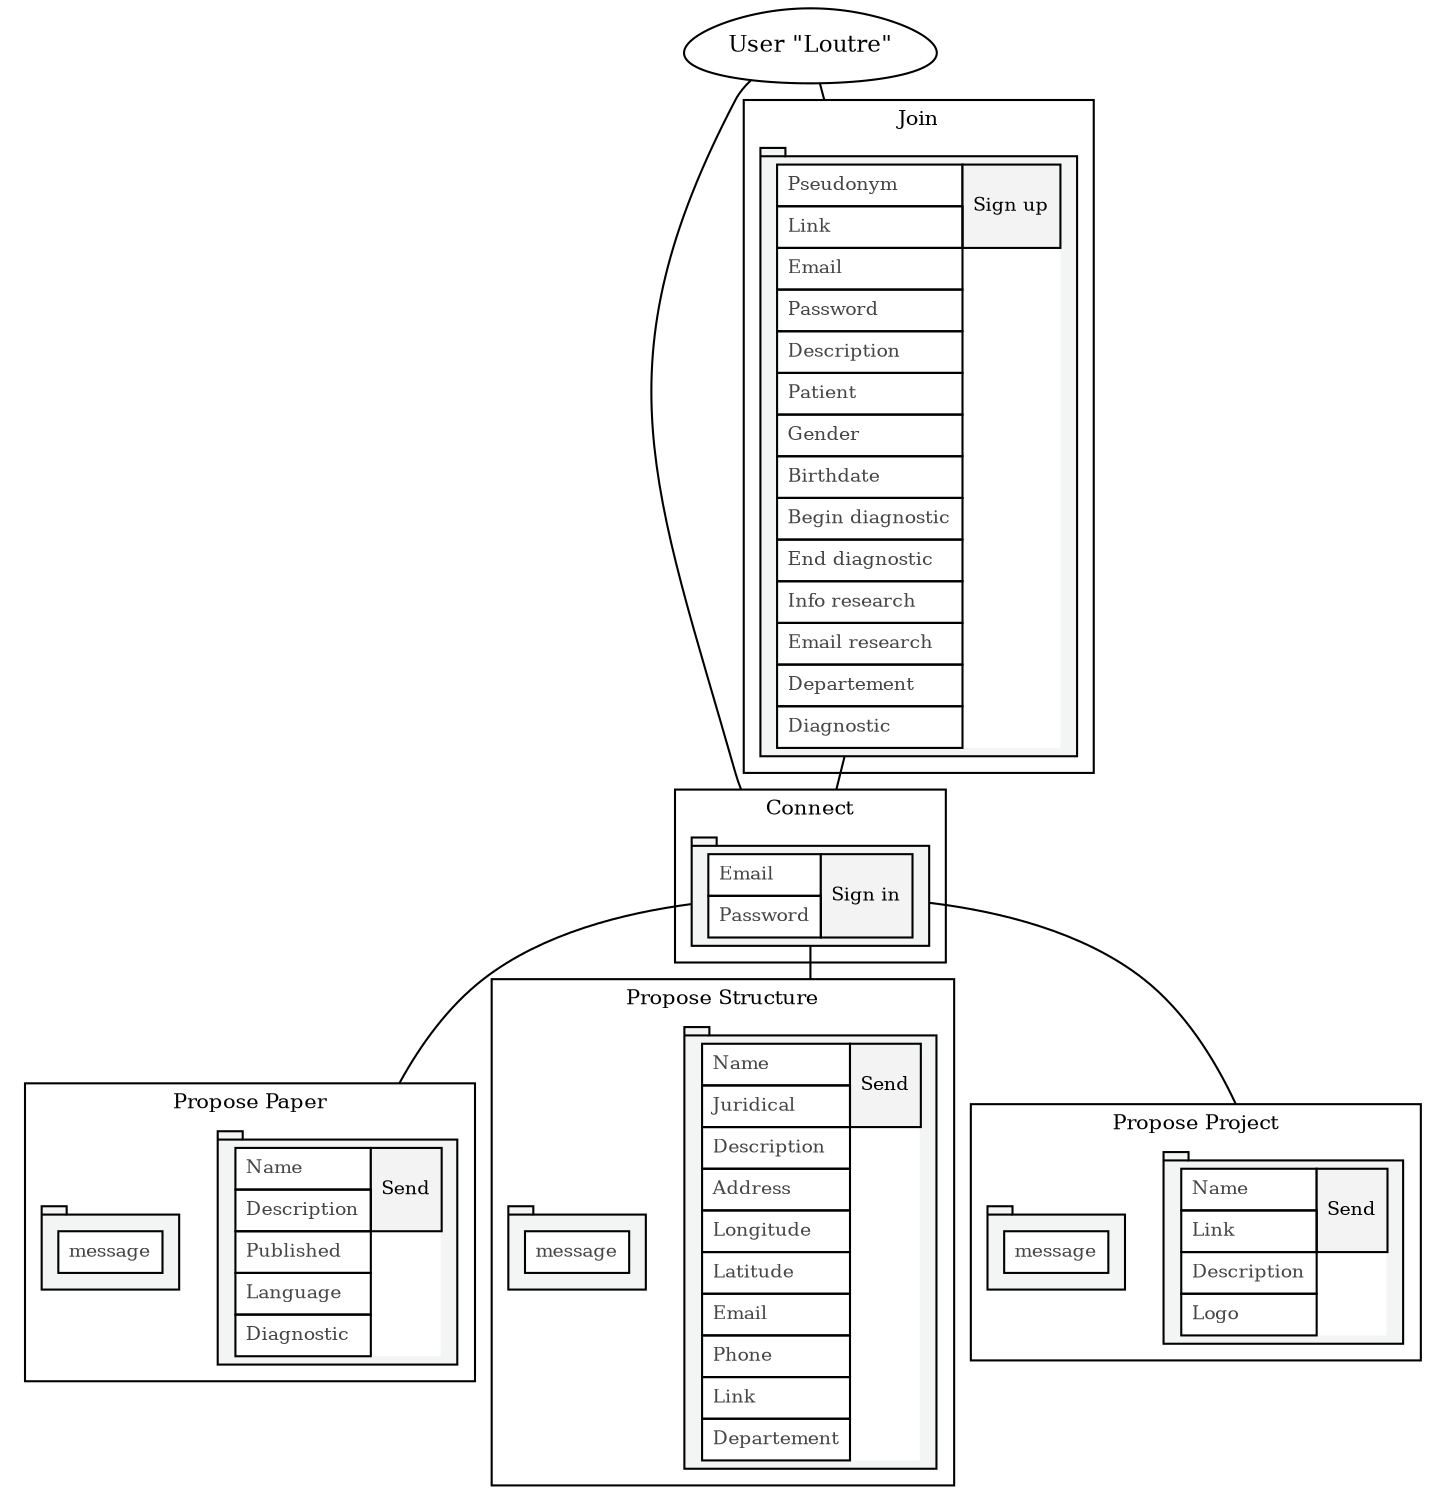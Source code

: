 graph siteRefUser {
  //! `dot -Tpng > mcd.png mcd.dot`

  ranksep=0.2;
  compound=true;
  splines = true;
  node [fontsize = 11];
  graph [fontsize=10, compound=true];


  # Actor

  nodeUser [label = "User \"Loutre\"", shape=egg];

  # View

  subgraph clusterTitleConnect {
    label="Connect";
    nodeFormUserConnect [label=<
      <TABLE BORDER="0" CELLBORDER="1" CELLSPACING="0" CELLPADDING="4" BGCOLOR="white">
        <TR>
  	      <TD ALIGN="LEFT"><FONT COLOR="#454545">Email</FONT></TD>
          <TD BGCOLOR="#F3F3F4" ROWSPAN="2">Sign in</TD>
        </TR>
        <TR>
  	      <TD ALIGN="LEFT"><FONT COLOR="#454545">Password</FONT></TD>
        </TR>
    </TABLE>>, shape="tab", style="filled", fillcolor="#F3F4F4", fontsize="9"];
  }

  subgraph clusterTitleJoin {
    label="Join";
    nodeFormUserJoin [label=<
      <TABLE BORDER="0" CELLBORDER="1" CELLSPACING="0" CELLPADDING="4" BGCOLOR="white">
        <TR>
  	      <TD ALIGN="LEFT"><FONT COLOR="#454545">Pseudonym</FONT></TD>
          <TD BGCOLOR="#F3F3F4" ROWSPAN="2">Sign up</TD>
        </TR>
        <TR>
  	      <TD ALIGN="LEFT"><FONT COLOR="#454545">Link</FONT></TD>
        </TR>
        <TR>
  	      <TD ALIGN="LEFT"><FONT COLOR="#454545">Email</FONT></TD>
        </TR>
        <TR>
  	      <TD ALIGN="LEFT"><FONT COLOR="#454545">Password</FONT></TD>
        </TR>
        <TR>
  	      <TD ALIGN="LEFT"><FONT COLOR="#454545">Description</FONT></TD>
        </TR>
        <TR>
  	      <TD ALIGN="LEFT"><FONT COLOR="#454545">Patient</FONT></TD>
        </TR>
        <TR>
  	      <TD ALIGN="LEFT"><FONT COLOR="#454545">Gender</FONT></TD>
        </TR>
        <TR>
  	      <TD ALIGN="LEFT"><FONT COLOR="#454545">Birthdate</FONT></TD>
        </TR>
        <TR>
  	      <TD ALIGN="LEFT"><FONT COLOR="#454545">Begin diagnostic</FONT></TD>
        </TR>
        <TR>
  	      <TD ALIGN="LEFT"><FONT COLOR="#454545">End diagnostic</FONT></TD>
        </TR>
        <TR>
  	      <TD ALIGN="LEFT"><FONT COLOR="#454545">Info research</FONT></TD>
        </TR>
        <TR>
  	      <TD ALIGN="LEFT"><FONT COLOR="#454545">Email research</FONT></TD>
        </TR>
        <TR>
  	      <TD ALIGN="LEFT"><FONT COLOR="#454545">Departement</FONT></TD>
        </TR>
        <TR>
  	      <TD ALIGN="LEFT"><FONT COLOR="#454545">Diagnostic</FONT></TD>
        </TR>
    </TABLE>>, shape="tab", style="filled", fillcolor="#F3F4F4", fontsize="9"];
  }

  subgraph clusterTitlePaperPropose {
    label="Propose Paper";
    nodeFormPaperPropose [label=<
      <TABLE BORDER="0" CELLBORDER="1" CELLSPACING="0" CELLPADDING="4" BGCOLOR="white">
        <TR>
  	      <TD ALIGN="LEFT"><FONT COLOR="#454545">Name</FONT></TD>
          <TD BGCOLOR="#F3F3F4" ROWSPAN="2">Send</TD>
        </TR>
        <TR>
  	      <TD ALIGN="LEFT"><FONT COLOR="#454545">Description</FONT></TD>
        </TR>
        <TR>
  	      <TD ALIGN="LEFT"><FONT COLOR="#454545">Published</FONT></TD>
        </TR>
        <TR>
  	      <TD ALIGN="LEFT"><FONT COLOR="#454545">Language</FONT></TD>
        </TR>
        <TR>
  	      <TD ALIGN="LEFT"><FONT COLOR="#454545">Diagnostic</FONT></TD>
        </TR>
      </TABLE>>, shape="tab", style="filled", fillcolor="#F3F4F4", fontsize="9"];
    nodeFormPaperPropositionSend [label=<
      <TABLE BORDER="0" CELLBORDER="1" CELLSPACING="0" CELLPADDING="4" BGCOLOR="white">
        <TR>
  	      <TD ALIGN="LEFT"><FONT COLOR="#454545">message</FONT></TD>
        </TR>
      </TABLE>>, shape="tab", style="filled", fillcolor="#F3F4F4", fontsize="9"];
  }

  subgraph clusterTitleStructurePropose {
    label="Propose Structure";
    nodeFormStructurePropose [label=<
      <TABLE BORDER="0" CELLBORDER="1" CELLSPACING="0" CELLPADDING="4" BGCOLOR="white">
        <TR>
  	      <TD ALIGN="LEFT"><FONT COLOR="#454545">Name</FONT></TD>
          <TD BGCOLOR="#F3F3F4" ROWSPAN="2">Send</TD>
        </TR>
        <TR>
  	      <TD ALIGN="LEFT"><FONT COLOR="#454545">Juridical</FONT></TD>
        </TR>
        <TR>
  	      <TD ALIGN="LEFT"><FONT COLOR="#454545">Description</FONT></TD>
        </TR>
        <TR>
  	      <TD ALIGN="LEFT"><FONT COLOR="#454545">Address</FONT></TD>
        </TR>
        <TR>
  	      <TD ALIGN="LEFT"><FONT COLOR="#454545">Longitude</FONT></TD>
        </TR>
        <TR>
  	      <TD ALIGN="LEFT"><FONT COLOR="#454545">Latitude</FONT></TD>
        </TR>
        <TR>
  	      <TD ALIGN="LEFT"><FONT COLOR="#454545">Email</FONT></TD>
        </TR>
        <TR>
  	      <TD ALIGN="LEFT"><FONT COLOR="#454545">Phone</FONT></TD>
        </TR>
        <TR>
  	      <TD ALIGN="LEFT"><FONT COLOR="#454545">Link</FONT></TD>
        </TR>
        <TR>
  	      <TD ALIGN="LEFT"><FONT COLOR="#454545">Departement</FONT></TD>
        </TR>
      </TABLE>>, shape="tab", style="filled", fillcolor="#F3F4F4", fontsize="9"];
    nodeFormStructurePropositionSend [label=<
      <TABLE BORDER="0" CELLBORDER="1" CELLSPACING="0" CELLPADDING="4" BGCOLOR="white">
        <TR>
  	      <TD ALIGN="LEFT"><FONT COLOR="#454545">message</FONT></TD>
        </TR>
      </TABLE>>, shape="tab", style="filled", fillcolor="#F3F4F4", fontsize="9"];
  }

  subgraph clusterTitleProjectPropose {
    label="Propose Project";
    nodeFormProjectPropose [label=<
      <TABLE BORDER="0" CELLBORDER="1" CELLSPACING="0" CELLPADDING="4" BGCOLOR="white">
        <TR>
  	      <TD ALIGN="LEFT"><FONT COLOR="#454545">Name</FONT></TD>
          <TD BGCOLOR="#F3F3F4" ROWSPAN="2">Send</TD>
        </TR>
        <TR>
  	      <TD ALIGN="LEFT"><FONT COLOR="#454545">Link</FONT></TD>
        </TR>
        <TR>
  	      <TD ALIGN="LEFT"><FONT COLOR="#454545">Description</FONT></TD>
        </TR>
        <TR>
  	      <TD ALIGN="LEFT"><FONT COLOR="#454545">Logo</FONT></TD>
        </TR>
      </TABLE>>, shape="tab", style="filled", fillcolor="#F3F4F4", fontsize="9"];
    nodeFormProjectPropositionSend [label=<
      <TABLE BORDER="0" CELLBORDER="1" CELLSPACING="0" CELLPADDING="4" BGCOLOR="white">
        <TR>
  	      <TD ALIGN="LEFT"><FONT COLOR="#454545">message</FONT></TD>
        </TR>
      </TABLE>>, shape="tab", style="filled", fillcolor="#F3F4F4", fontsize="9"];
  }

  # Redirection

  nodeUser -- nodeFormUserConnect [lhead=clusterTitleConnect];
  nodeUser -- nodeFormUserJoin [lhead=clusterTitleJoin];
  nodeFormUserJoin -- nodeFormUserConnect [lhead=clusterTitleConnect];
  nodeFormUserConnect -- nodeFormPaperPropose [lhead=clusterTitlePaperPropose];
  nodeFormUserConnect -- nodeFormStructurePropose [lhead=clusterTitleStructurePropose];
  nodeFormUserConnect -- nodeFormProjectPropose [lhead=clusterTitleProjectPropose];
}
